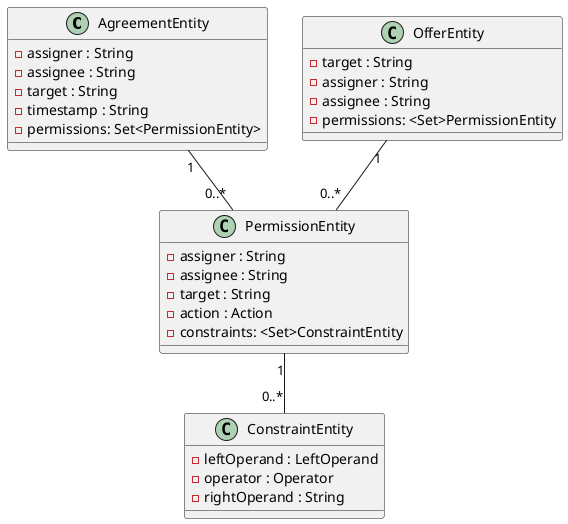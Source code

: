 @startuml

class AgreementEntity {
    -assigner : String
    -assignee : String
    -target : String
    -timestamp : String
    -permissions: Set<PermissionEntity>
}

class PermissionEntity {
    -assigner : String
    -assignee : String
    -target : String
    -action : Action
    -constraints: <Set>ConstraintEntity
}

class ConstraintEntity {
    -leftOperand : LeftOperand
    -operator : Operator
    -rightOperand : String
}

class OfferEntity {
    -target : String
    -assigner : String
    -assignee : String
    -permissions: <Set>PermissionEntity
}



AgreementEntity "1" -- "0..*" PermissionEntity
OfferEntity "1" -- "0..*" PermissionEntity
PermissionEntity "1" -- "0..*" ConstraintEntity

@enduml

